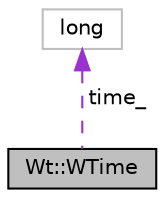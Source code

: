 digraph "Wt::WTime"
{
 // LATEX_PDF_SIZE
  edge [fontname="Helvetica",fontsize="10",labelfontname="Helvetica",labelfontsize="10"];
  node [fontname="Helvetica",fontsize="10",shape=record];
  Node1 [label="Wt::WTime",height=0.2,width=0.4,color="black", fillcolor="grey75", style="filled", fontcolor="black",tooltip="A value class that defines a clock time."];
  Node2 -> Node1 [dir="back",color="darkorchid3",fontsize="10",style="dashed",label=" time_" ,fontname="Helvetica"];
  Node2 [label="long",height=0.2,width=0.4,color="grey75", fillcolor="white", style="filled",tooltip=" "];
}
